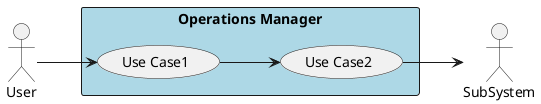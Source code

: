 @startuml

left to right direction

actor :User:
actor :SubSystem:


rectangle "Operations Manager" #lightblue {
    UseCase UC1 as "Use Case1"
    UseCase UC2 as "Use Case2"

    User --> UC1
    UC1 --> UC2
    UC2 --> SubSystem
}

@enduml
